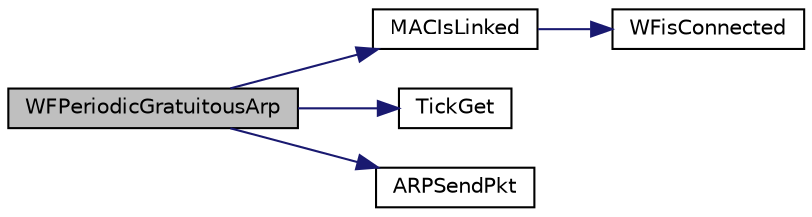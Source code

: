 digraph "WFPeriodicGratuitousArp"
{
  edge [fontname="Helvetica",fontsize="10",labelfontname="Helvetica",labelfontsize="10"];
  node [fontname="Helvetica",fontsize="10",shape=record];
  rankdir="LR";
  Node1 [label="WFPeriodicGratuitousArp",height=0.2,width=0.4,color="black", fillcolor="grey75", style="filled", fontcolor="black"];
  Node1 -> Node2 [color="midnightblue",fontsize="10",style="solid"];
  Node2 [label="MACIsLinked",height=0.2,width=0.4,color="black", fillcolor="white", style="filled",URL="$_w_f_mac_8c.html#a0b700fbc3ad2a6c7c389026bfd38e0f1"];
  Node2 -> Node3 [color="midnightblue",fontsize="10",style="solid"];
  Node3 [label="WFisConnected",height=0.2,width=0.4,color="black", fillcolor="white", style="filled",URL="$_w_f_driver_prv_8h.html#a362106faaf52a4ce9a1b9e6ca3297a1f"];
  Node1 -> Node4 [color="midnightblue",fontsize="10",style="solid"];
  Node4 [label="TickGet",height=0.2,width=0.4,color="black", fillcolor="white", style="filled",URL="$_tick_8h.html#a035d1d3f8afdca7abedf588ee1b20af0"];
  Node1 -> Node5 [color="midnightblue",fontsize="10",style="solid"];
  Node5 [label="ARPSendPkt",height=0.2,width=0.4,color="black", fillcolor="white", style="filled",URL="$_w_f_mac_8c.html#a08ef88a80eac112205ecd84dbbc5a481"];
}
